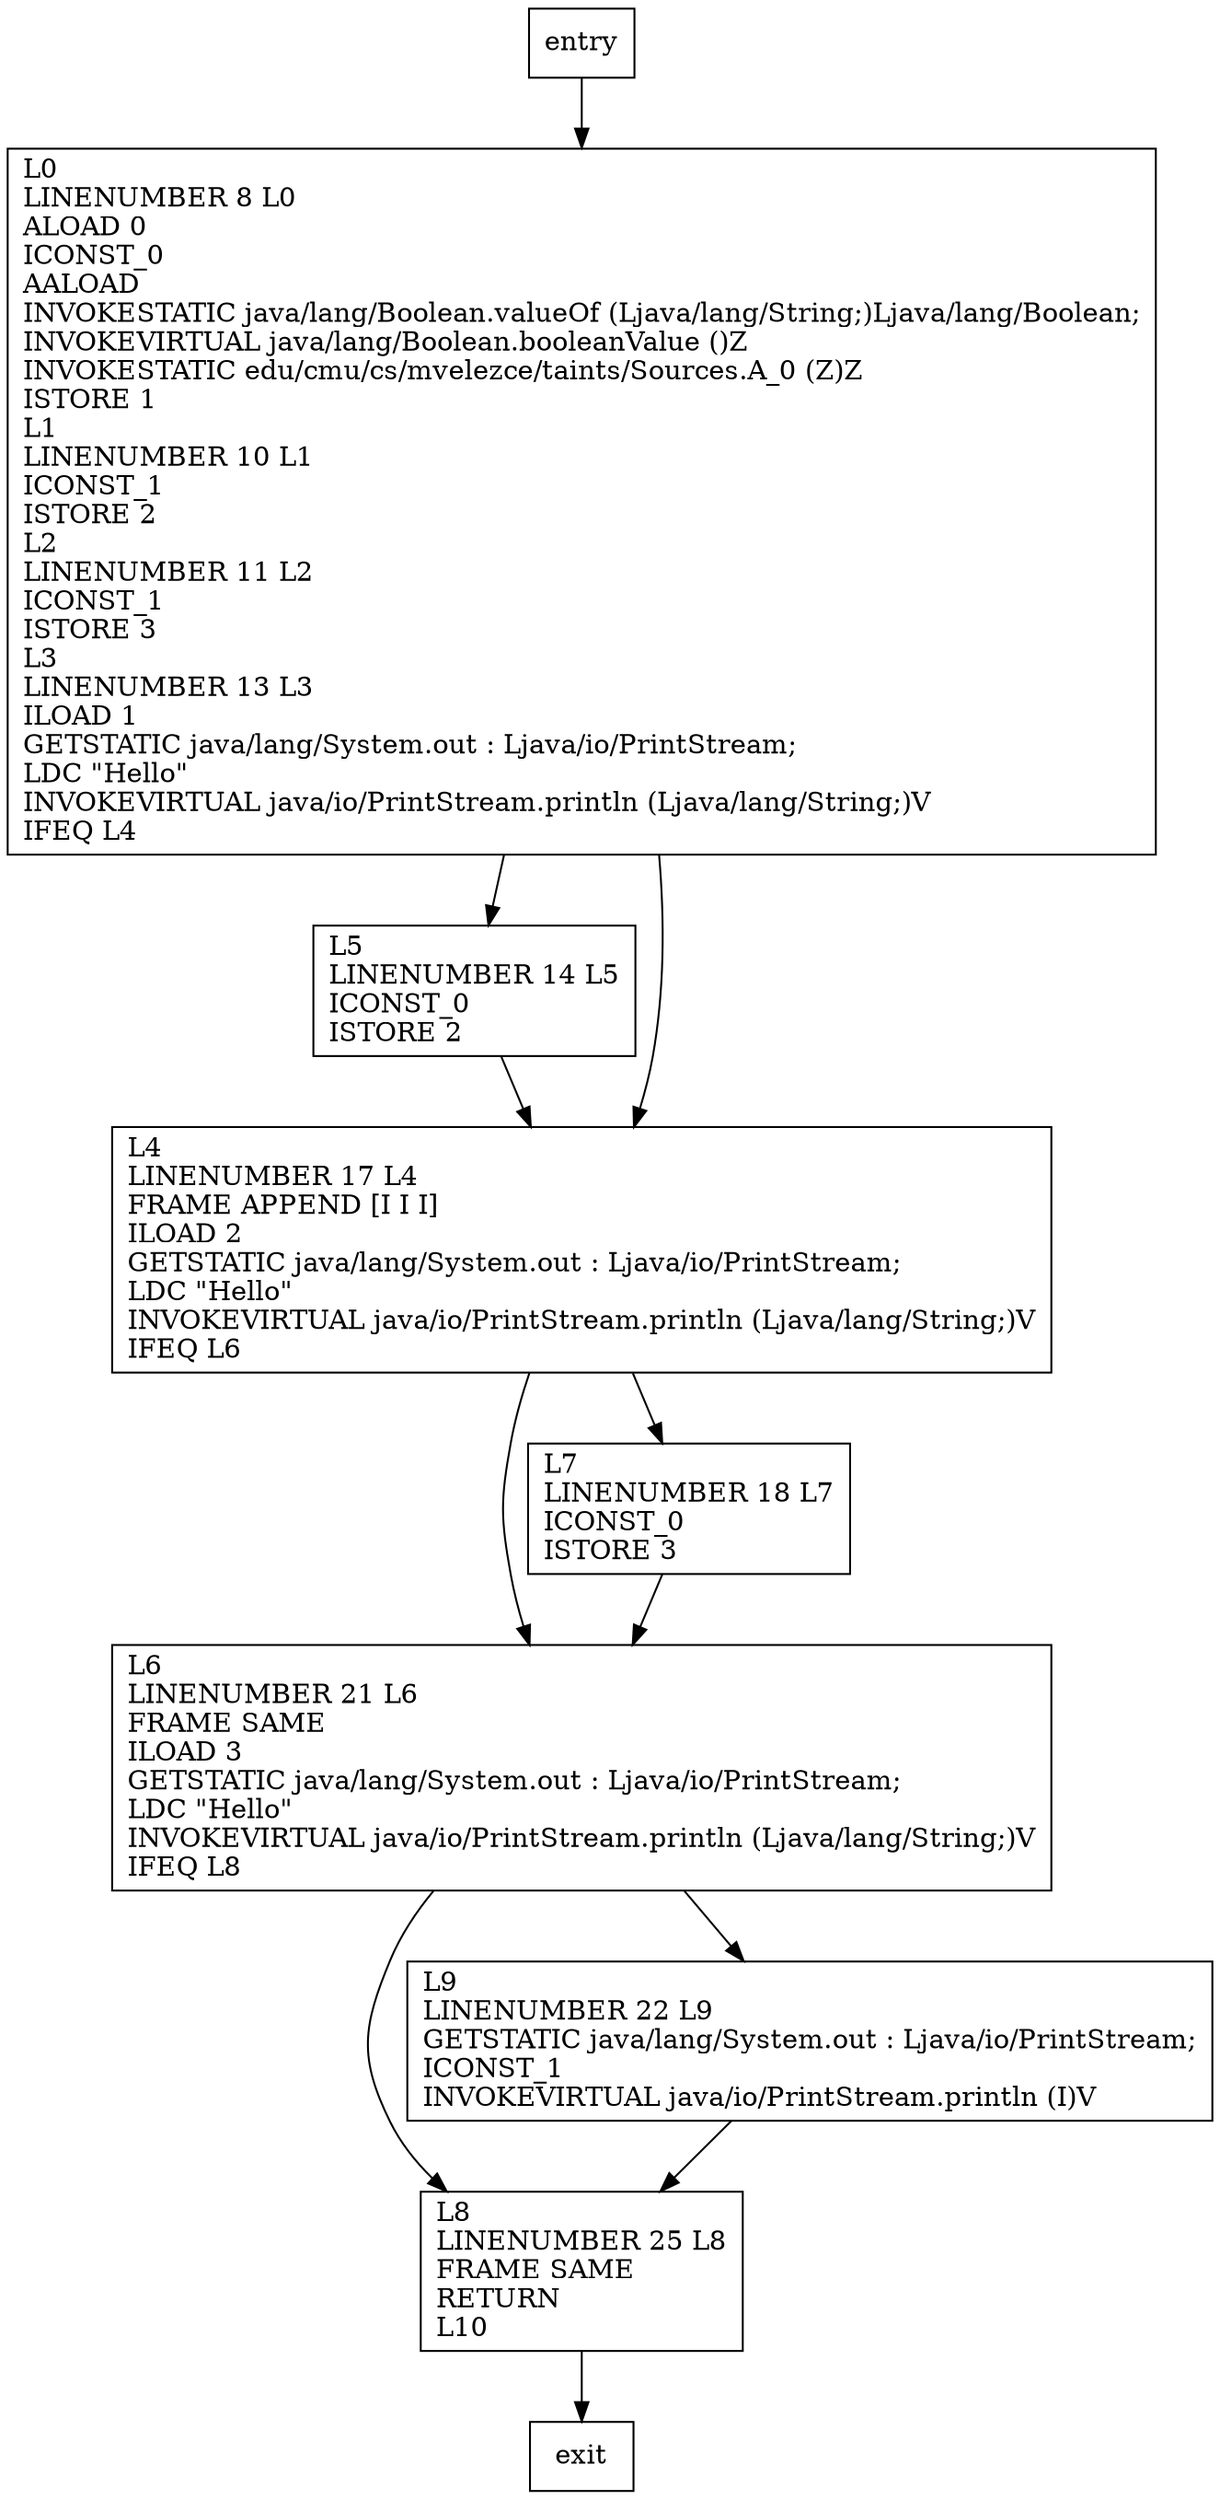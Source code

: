 digraph main {
node [shape=record];
952486988 [label="L5\lLINENUMBER 14 L5\lICONST_0\lISTORE 2\l"];
2028555727 [label="L6\lLINENUMBER 21 L6\lFRAME SAME\lILOAD 3\lGETSTATIC java/lang/System.out : Ljava/io/PrintStream;\lLDC \"Hello\"\lINVOKEVIRTUAL java/io/PrintStream.println (Ljava/lang/String;)V\lIFEQ L8\l"];
247944893 [label="L8\lLINENUMBER 25 L8\lFRAME SAME\lRETURN\lL10\l"];
591391158 [label="L7\lLINENUMBER 18 L7\lICONST_0\lISTORE 3\l"];
898557489 [label="L9\lLINENUMBER 22 L9\lGETSTATIC java/lang/System.out : Ljava/io/PrintStream;\lICONST_1\lINVOKEVIRTUAL java/io/PrintStream.println (I)V\l"];
932285561 [label="L4\lLINENUMBER 17 L4\lFRAME APPEND [I I I]\lILOAD 2\lGETSTATIC java/lang/System.out : Ljava/io/PrintStream;\lLDC \"Hello\"\lINVOKEVIRTUAL java/io/PrintStream.println (Ljava/lang/String;)V\lIFEQ L6\l"];
574568002 [label="L0\lLINENUMBER 8 L0\lALOAD 0\lICONST_0\lAALOAD\lINVOKESTATIC java/lang/Boolean.valueOf (Ljava/lang/String;)Ljava/lang/Boolean;\lINVOKEVIRTUAL java/lang/Boolean.booleanValue ()Z\lINVOKESTATIC edu/cmu/cs/mvelezce/taints/Sources.A_0 (Z)Z\lISTORE 1\lL1\lLINENUMBER 10 L1\lICONST_1\lISTORE 2\lL2\lLINENUMBER 11 L2\lICONST_1\lISTORE 3\lL3\lLINENUMBER 13 L3\lILOAD 1\lGETSTATIC java/lang/System.out : Ljava/io/PrintStream;\lLDC \"Hello\"\lINVOKEVIRTUAL java/io/PrintStream.println (Ljava/lang/String;)V\lIFEQ L4\l"];
entry;
exit;
952486988 -> 932285561;
entry -> 574568002;
2028555727 -> 247944893;
2028555727 -> 898557489;
247944893 -> exit;
591391158 -> 2028555727;
898557489 -> 247944893;
932285561 -> 2028555727;
932285561 -> 591391158;
574568002 -> 952486988;
574568002 -> 932285561;
}
